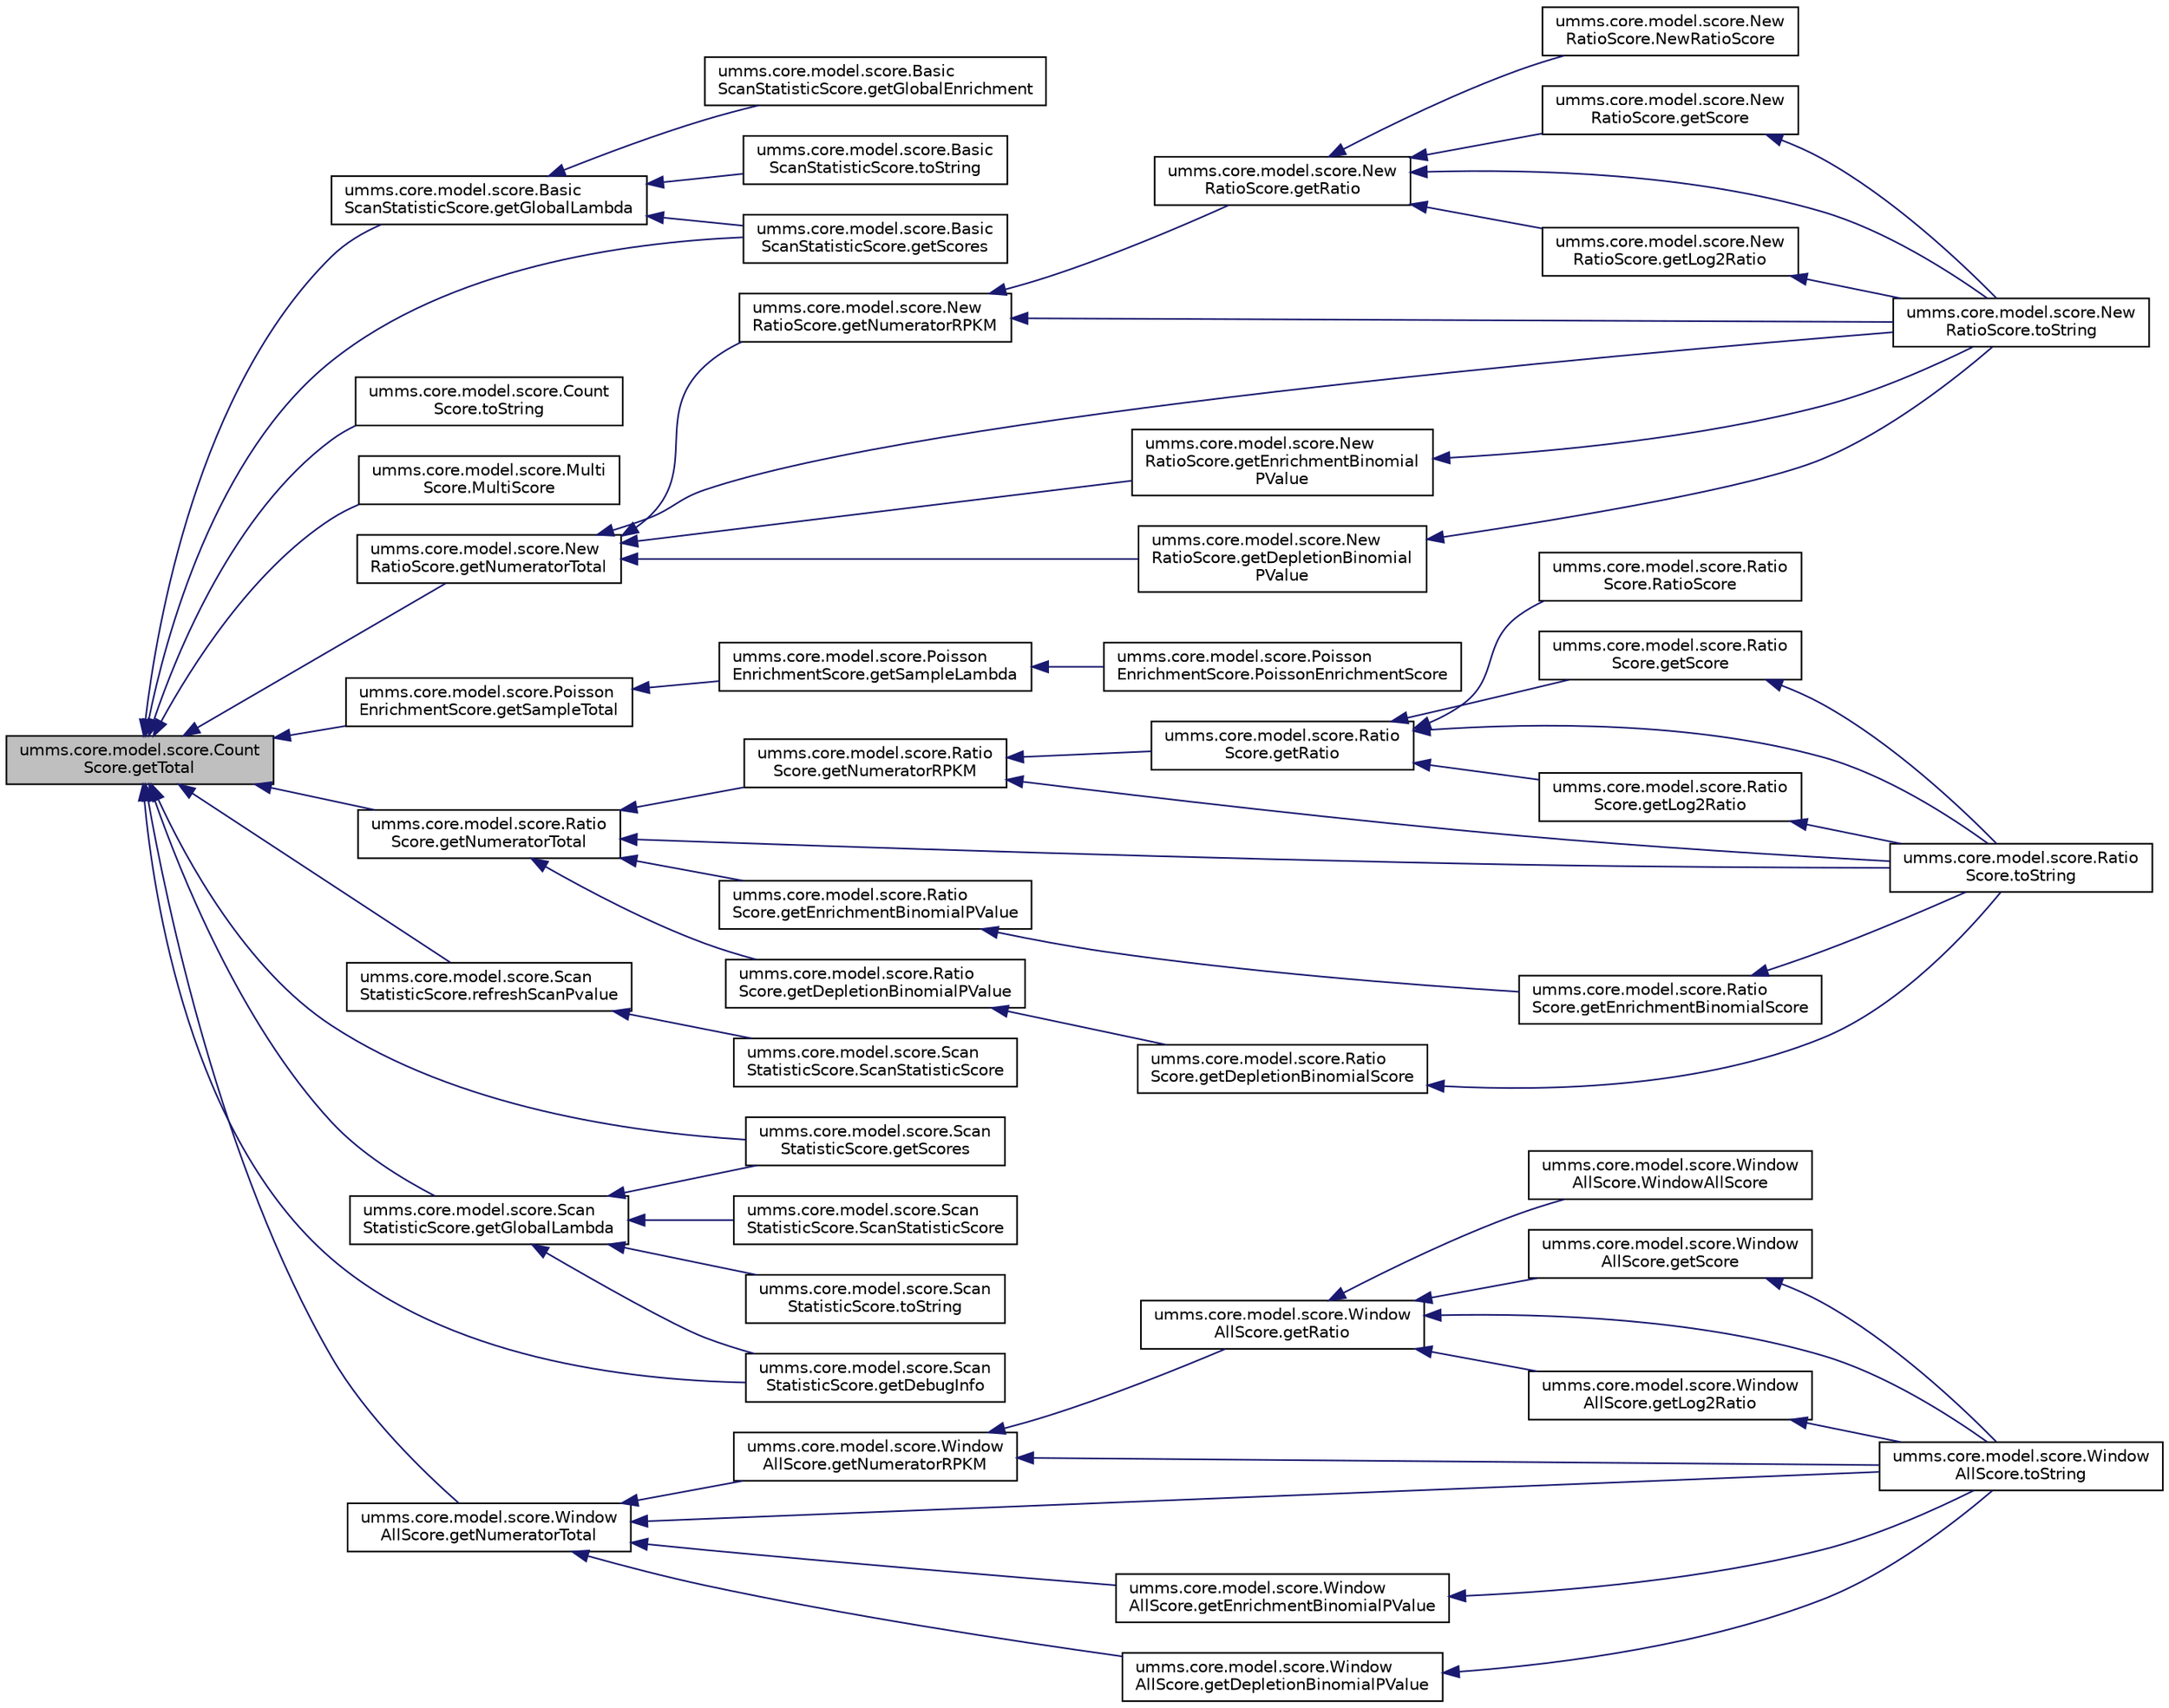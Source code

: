 digraph "umms.core.model.score.CountScore.getTotal"
{
  edge [fontname="Helvetica",fontsize="10",labelfontname="Helvetica",labelfontsize="10"];
  node [fontname="Helvetica",fontsize="10",shape=record];
  rankdir="LR";
  Node1 [label="umms.core.model.score.Count\lScore.getTotal",height=0.2,width=0.4,color="black", fillcolor="grey75", style="filled" fontcolor="black"];
  Node1 -> Node2 [dir="back",color="midnightblue",fontsize="10",style="solid"];
  Node2 [label="umms.core.model.score.Basic\lScanStatisticScore.getGlobalLambda",height=0.2,width=0.4,color="black", fillcolor="white", style="filled",URL="$classumms_1_1core_1_1model_1_1score_1_1_basic_scan_statistic_score.html#a6ebdc7a57a5a409e58a233de615036c2"];
  Node2 -> Node3 [dir="back",color="midnightblue",fontsize="10",style="solid"];
  Node3 [label="umms.core.model.score.Basic\lScanStatisticScore.getGlobalEnrichment",height=0.2,width=0.4,color="black", fillcolor="white", style="filled",URL="$classumms_1_1core_1_1model_1_1score_1_1_basic_scan_statistic_score.html#a7d0693db16d22a5bd0f5b746fcdb2b43"];
  Node2 -> Node4 [dir="back",color="midnightblue",fontsize="10",style="solid"];
  Node4 [label="umms.core.model.score.Basic\lScanStatisticScore.getScores",height=0.2,width=0.4,color="black", fillcolor="white", style="filled",URL="$classumms_1_1core_1_1model_1_1score_1_1_basic_scan_statistic_score.html#a7a19d5c09d09314d3f947991c1e8d086"];
  Node2 -> Node5 [dir="back",color="midnightblue",fontsize="10",style="solid"];
  Node5 [label="umms.core.model.score.Basic\lScanStatisticScore.toString",height=0.2,width=0.4,color="black", fillcolor="white", style="filled",URL="$classumms_1_1core_1_1model_1_1score_1_1_basic_scan_statistic_score.html#a194c4f41475e7094bc2cdded1ae26433"];
  Node1 -> Node4 [dir="back",color="midnightblue",fontsize="10",style="solid"];
  Node1 -> Node6 [dir="back",color="midnightblue",fontsize="10",style="solid"];
  Node6 [label="umms.core.model.score.Count\lScore.toString",height=0.2,width=0.4,color="black", fillcolor="white", style="filled",URL="$classumms_1_1core_1_1model_1_1score_1_1_count_score.html#a504281b5815d92da97dc3adf5c611fde"];
  Node1 -> Node7 [dir="back",color="midnightblue",fontsize="10",style="solid"];
  Node7 [label="umms.core.model.score.Multi\lScore.MultiScore",height=0.2,width=0.4,color="black", fillcolor="white", style="filled",URL="$classumms_1_1core_1_1model_1_1score_1_1_multi_score.html#a26d349111b0da6601d08e24d3e69e393"];
  Node1 -> Node8 [dir="back",color="midnightblue",fontsize="10",style="solid"];
  Node8 [label="umms.core.model.score.New\lRatioScore.getNumeratorTotal",height=0.2,width=0.4,color="black", fillcolor="white", style="filled",URL="$classumms_1_1core_1_1model_1_1score_1_1_new_ratio_score.html#a450ef192f2f085afc2a59d0687772b35"];
  Node8 -> Node9 [dir="back",color="midnightblue",fontsize="10",style="solid"];
  Node9 [label="umms.core.model.score.New\lRatioScore.getNumeratorRPKM",height=0.2,width=0.4,color="black", fillcolor="white", style="filled",URL="$classumms_1_1core_1_1model_1_1score_1_1_new_ratio_score.html#a5895395a7e81a482257c8f28175ba67a"];
  Node9 -> Node10 [dir="back",color="midnightblue",fontsize="10",style="solid"];
  Node10 [label="umms.core.model.score.New\lRatioScore.getRatio",height=0.2,width=0.4,color="black", fillcolor="white", style="filled",URL="$classumms_1_1core_1_1model_1_1score_1_1_new_ratio_score.html#a241f72296f12599ebbc03f6b6babc9b6"];
  Node10 -> Node11 [dir="back",color="midnightblue",fontsize="10",style="solid"];
  Node11 [label="umms.core.model.score.New\lRatioScore.NewRatioScore",height=0.2,width=0.4,color="black", fillcolor="white", style="filled",URL="$classumms_1_1core_1_1model_1_1score_1_1_new_ratio_score.html#a83993d531991259236168b39fdace95e"];
  Node10 -> Node12 [dir="back",color="midnightblue",fontsize="10",style="solid"];
  Node12 [label="umms.core.model.score.New\lRatioScore.getScore",height=0.2,width=0.4,color="black", fillcolor="white", style="filled",URL="$classumms_1_1core_1_1model_1_1score_1_1_new_ratio_score.html#abc8dd462110ee0768011709ea84b9346"];
  Node12 -> Node13 [dir="back",color="midnightblue",fontsize="10",style="solid"];
  Node13 [label="umms.core.model.score.New\lRatioScore.toString",height=0.2,width=0.4,color="black", fillcolor="white", style="filled",URL="$classumms_1_1core_1_1model_1_1score_1_1_new_ratio_score.html#ae8767f8a4d1aa3613992cb4f43119669"];
  Node10 -> Node14 [dir="back",color="midnightblue",fontsize="10",style="solid"];
  Node14 [label="umms.core.model.score.New\lRatioScore.getLog2Ratio",height=0.2,width=0.4,color="black", fillcolor="white", style="filled",URL="$classumms_1_1core_1_1model_1_1score_1_1_new_ratio_score.html#a138a5c44c26357eede46db62a0030899"];
  Node14 -> Node13 [dir="back",color="midnightblue",fontsize="10",style="solid"];
  Node10 -> Node13 [dir="back",color="midnightblue",fontsize="10",style="solid"];
  Node9 -> Node13 [dir="back",color="midnightblue",fontsize="10",style="solid"];
  Node8 -> Node15 [dir="back",color="midnightblue",fontsize="10",style="solid"];
  Node15 [label="umms.core.model.score.New\lRatioScore.getEnrichmentBinomial\lPValue",height=0.2,width=0.4,color="black", fillcolor="white", style="filled",URL="$classumms_1_1core_1_1model_1_1score_1_1_new_ratio_score.html#a536d07d5066c4e0ddfee6f73f3dfaac0"];
  Node15 -> Node13 [dir="back",color="midnightblue",fontsize="10",style="solid"];
  Node8 -> Node16 [dir="back",color="midnightblue",fontsize="10",style="solid"];
  Node16 [label="umms.core.model.score.New\lRatioScore.getDepletionBinomial\lPValue",height=0.2,width=0.4,color="black", fillcolor="white", style="filled",URL="$classumms_1_1core_1_1model_1_1score_1_1_new_ratio_score.html#aa01e2e91cb8482d0d67493814b8afa4a"];
  Node16 -> Node13 [dir="back",color="midnightblue",fontsize="10",style="solid"];
  Node8 -> Node13 [dir="back",color="midnightblue",fontsize="10",style="solid"];
  Node1 -> Node17 [dir="back",color="midnightblue",fontsize="10",style="solid"];
  Node17 [label="umms.core.model.score.Poisson\lEnrichmentScore.getSampleTotal",height=0.2,width=0.4,color="black", fillcolor="white", style="filled",URL="$classumms_1_1core_1_1model_1_1score_1_1_poisson_enrichment_score.html#a957d28b38461eee75b99a6228d24a966"];
  Node17 -> Node18 [dir="back",color="midnightblue",fontsize="10",style="solid"];
  Node18 [label="umms.core.model.score.Poisson\lEnrichmentScore.getSampleLambda",height=0.2,width=0.4,color="black", fillcolor="white", style="filled",URL="$classumms_1_1core_1_1model_1_1score_1_1_poisson_enrichment_score.html#a0c84aab1e90ecb51a6cbb37bc64b71cc"];
  Node18 -> Node19 [dir="back",color="midnightblue",fontsize="10",style="solid"];
  Node19 [label="umms.core.model.score.Poisson\lEnrichmentScore.PoissonEnrichmentScore",height=0.2,width=0.4,color="black", fillcolor="white", style="filled",URL="$classumms_1_1core_1_1model_1_1score_1_1_poisson_enrichment_score.html#a51283d47ccb7a2c89580dff633705532"];
  Node1 -> Node20 [dir="back",color="midnightblue",fontsize="10",style="solid"];
  Node20 [label="umms.core.model.score.Ratio\lScore.getNumeratorTotal",height=0.2,width=0.4,color="black", fillcolor="white", style="filled",URL="$classumms_1_1core_1_1model_1_1score_1_1_ratio_score.html#acb1ab9baaeec7bc88420b065a09a4060"];
  Node20 -> Node21 [dir="back",color="midnightblue",fontsize="10",style="solid"];
  Node21 [label="umms.core.model.score.Ratio\lScore.getNumeratorRPKM",height=0.2,width=0.4,color="black", fillcolor="white", style="filled",URL="$classumms_1_1core_1_1model_1_1score_1_1_ratio_score.html#afe24f7cc069f72f5f01dd4dabe558bda"];
  Node21 -> Node22 [dir="back",color="midnightblue",fontsize="10",style="solid"];
  Node22 [label="umms.core.model.score.Ratio\lScore.getRatio",height=0.2,width=0.4,color="black", fillcolor="white", style="filled",URL="$classumms_1_1core_1_1model_1_1score_1_1_ratio_score.html#a68c52e528d1195138124c85d638eba7c"];
  Node22 -> Node23 [dir="back",color="midnightblue",fontsize="10",style="solid"];
  Node23 [label="umms.core.model.score.Ratio\lScore.RatioScore",height=0.2,width=0.4,color="black", fillcolor="white", style="filled",URL="$classumms_1_1core_1_1model_1_1score_1_1_ratio_score.html#af1d338039c3759e76a56e44dde7b47d1"];
  Node22 -> Node24 [dir="back",color="midnightblue",fontsize="10",style="solid"];
  Node24 [label="umms.core.model.score.Ratio\lScore.getScore",height=0.2,width=0.4,color="black", fillcolor="white", style="filled",URL="$classumms_1_1core_1_1model_1_1score_1_1_ratio_score.html#a65ac8a6fe0603eb99cd0ba1de0302097"];
  Node24 -> Node25 [dir="back",color="midnightblue",fontsize="10",style="solid"];
  Node25 [label="umms.core.model.score.Ratio\lScore.toString",height=0.2,width=0.4,color="black", fillcolor="white", style="filled",URL="$classumms_1_1core_1_1model_1_1score_1_1_ratio_score.html#a9edd203098275f6033a924790560832d"];
  Node22 -> Node26 [dir="back",color="midnightblue",fontsize="10",style="solid"];
  Node26 [label="umms.core.model.score.Ratio\lScore.getLog2Ratio",height=0.2,width=0.4,color="black", fillcolor="white", style="filled",URL="$classumms_1_1core_1_1model_1_1score_1_1_ratio_score.html#a8dc892f53be6a5499835d5e61ac919a7"];
  Node26 -> Node25 [dir="back",color="midnightblue",fontsize="10",style="solid"];
  Node22 -> Node25 [dir="back",color="midnightblue",fontsize="10",style="solid"];
  Node21 -> Node25 [dir="back",color="midnightblue",fontsize="10",style="solid"];
  Node20 -> Node27 [dir="back",color="midnightblue",fontsize="10",style="solid"];
  Node27 [label="umms.core.model.score.Ratio\lScore.getEnrichmentBinomialPValue",height=0.2,width=0.4,color="black", fillcolor="white", style="filled",URL="$classumms_1_1core_1_1model_1_1score_1_1_ratio_score.html#a33c05dfce5f5378a5abf2b8611b7efcd"];
  Node27 -> Node28 [dir="back",color="midnightblue",fontsize="10",style="solid"];
  Node28 [label="umms.core.model.score.Ratio\lScore.getEnrichmentBinomialScore",height=0.2,width=0.4,color="black", fillcolor="white", style="filled",URL="$classumms_1_1core_1_1model_1_1score_1_1_ratio_score.html#a359817dbe99da022226d340298d05dba"];
  Node28 -> Node25 [dir="back",color="midnightblue",fontsize="10",style="solid"];
  Node20 -> Node29 [dir="back",color="midnightblue",fontsize="10",style="solid"];
  Node29 [label="umms.core.model.score.Ratio\lScore.getDepletionBinomialPValue",height=0.2,width=0.4,color="black", fillcolor="white", style="filled",URL="$classumms_1_1core_1_1model_1_1score_1_1_ratio_score.html#a493eb53da0b3502bea226ca41d6f69b7"];
  Node29 -> Node30 [dir="back",color="midnightblue",fontsize="10",style="solid"];
  Node30 [label="umms.core.model.score.Ratio\lScore.getDepletionBinomialScore",height=0.2,width=0.4,color="black", fillcolor="white", style="filled",URL="$classumms_1_1core_1_1model_1_1score_1_1_ratio_score.html#a3d251d4c7a5c760668e457c6a94f03f0"];
  Node30 -> Node25 [dir="back",color="midnightblue",fontsize="10",style="solid"];
  Node20 -> Node25 [dir="back",color="midnightblue",fontsize="10",style="solid"];
  Node1 -> Node31 [dir="back",color="midnightblue",fontsize="10",style="solid"];
  Node31 [label="umms.core.model.score.Scan\lStatisticScore.refreshScanPvalue",height=0.2,width=0.4,color="black", fillcolor="white", style="filled",URL="$classumms_1_1core_1_1model_1_1score_1_1_scan_statistic_score.html#ac9d683c8f1fa4c0ca858610426c3c8db"];
  Node31 -> Node32 [dir="back",color="midnightblue",fontsize="10",style="solid"];
  Node32 [label="umms.core.model.score.Scan\lStatisticScore.ScanStatisticScore",height=0.2,width=0.4,color="black", fillcolor="white", style="filled",URL="$classumms_1_1core_1_1model_1_1score_1_1_scan_statistic_score.html#a2395419532a1aad94301d88ec0f98122"];
  Node1 -> Node33 [dir="back",color="midnightblue",fontsize="10",style="solid"];
  Node33 [label="umms.core.model.score.Scan\lStatisticScore.getGlobalLambda",height=0.2,width=0.4,color="black", fillcolor="white", style="filled",URL="$classumms_1_1core_1_1model_1_1score_1_1_scan_statistic_score.html#aa11ef30139134a9dd645e3470ca94a40"];
  Node33 -> Node34 [dir="back",color="midnightblue",fontsize="10",style="solid"];
  Node34 [label="umms.core.model.score.Scan\lStatisticScore.ScanStatisticScore",height=0.2,width=0.4,color="black", fillcolor="white", style="filled",URL="$classumms_1_1core_1_1model_1_1score_1_1_scan_statistic_score.html#a400bc76a98137a85b80e2da0c1708cdb"];
  Node33 -> Node35 [dir="back",color="midnightblue",fontsize="10",style="solid"];
  Node35 [label="umms.core.model.score.Scan\lStatisticScore.getScores",height=0.2,width=0.4,color="black", fillcolor="white", style="filled",URL="$classumms_1_1core_1_1model_1_1score_1_1_scan_statistic_score.html#a16b8e6d7030540cc9f22c249cbc81cfe"];
  Node33 -> Node36 [dir="back",color="midnightblue",fontsize="10",style="solid"];
  Node36 [label="umms.core.model.score.Scan\lStatisticScore.getDebugInfo",height=0.2,width=0.4,color="black", fillcolor="white", style="filled",URL="$classumms_1_1core_1_1model_1_1score_1_1_scan_statistic_score.html#a392a0b75ab2921bd7b85361c63295f7c"];
  Node33 -> Node37 [dir="back",color="midnightblue",fontsize="10",style="solid"];
  Node37 [label="umms.core.model.score.Scan\lStatisticScore.toString",height=0.2,width=0.4,color="black", fillcolor="white", style="filled",URL="$classumms_1_1core_1_1model_1_1score_1_1_scan_statistic_score.html#a4349f7847a60dd847beecdfe21b3251e"];
  Node1 -> Node35 [dir="back",color="midnightblue",fontsize="10",style="solid"];
  Node1 -> Node36 [dir="back",color="midnightblue",fontsize="10",style="solid"];
  Node1 -> Node38 [dir="back",color="midnightblue",fontsize="10",style="solid"];
  Node38 [label="umms.core.model.score.Window\lAllScore.getNumeratorTotal",height=0.2,width=0.4,color="black", fillcolor="white", style="filled",URL="$classumms_1_1core_1_1model_1_1score_1_1_window_all_score.html#a6961f90f44a7f5b9a1b9d3bb88f26ebc"];
  Node38 -> Node39 [dir="back",color="midnightblue",fontsize="10",style="solid"];
  Node39 [label="umms.core.model.score.Window\lAllScore.getNumeratorRPKM",height=0.2,width=0.4,color="black", fillcolor="white", style="filled",URL="$classumms_1_1core_1_1model_1_1score_1_1_window_all_score.html#a7727a0c2ed1fcfd74a7bf986a344c419"];
  Node39 -> Node40 [dir="back",color="midnightblue",fontsize="10",style="solid"];
  Node40 [label="umms.core.model.score.Window\lAllScore.getRatio",height=0.2,width=0.4,color="black", fillcolor="white", style="filled",URL="$classumms_1_1core_1_1model_1_1score_1_1_window_all_score.html#a6486ae7c419b77fa62e91550bd87617b"];
  Node40 -> Node41 [dir="back",color="midnightblue",fontsize="10",style="solid"];
  Node41 [label="umms.core.model.score.Window\lAllScore.WindowAllScore",height=0.2,width=0.4,color="black", fillcolor="white", style="filled",URL="$classumms_1_1core_1_1model_1_1score_1_1_window_all_score.html#aa20eebc9daa9c6ac43be442f2886716e"];
  Node40 -> Node42 [dir="back",color="midnightblue",fontsize="10",style="solid"];
  Node42 [label="umms.core.model.score.Window\lAllScore.getScore",height=0.2,width=0.4,color="black", fillcolor="white", style="filled",URL="$classumms_1_1core_1_1model_1_1score_1_1_window_all_score.html#a43b3c23abd2ac3c3bd49691656048433"];
  Node42 -> Node43 [dir="back",color="midnightblue",fontsize="10",style="solid"];
  Node43 [label="umms.core.model.score.Window\lAllScore.toString",height=0.2,width=0.4,color="black", fillcolor="white", style="filled",URL="$classumms_1_1core_1_1model_1_1score_1_1_window_all_score.html#ae16b092f09ab224551a0821363a86a48"];
  Node40 -> Node44 [dir="back",color="midnightblue",fontsize="10",style="solid"];
  Node44 [label="umms.core.model.score.Window\lAllScore.getLog2Ratio",height=0.2,width=0.4,color="black", fillcolor="white", style="filled",URL="$classumms_1_1core_1_1model_1_1score_1_1_window_all_score.html#accee1ff27647f8b6865ff770bb82c318"];
  Node44 -> Node43 [dir="back",color="midnightblue",fontsize="10",style="solid"];
  Node40 -> Node43 [dir="back",color="midnightblue",fontsize="10",style="solid"];
  Node39 -> Node43 [dir="back",color="midnightblue",fontsize="10",style="solid"];
  Node38 -> Node45 [dir="back",color="midnightblue",fontsize="10",style="solid"];
  Node45 [label="umms.core.model.score.Window\lAllScore.getEnrichmentBinomialPValue",height=0.2,width=0.4,color="black", fillcolor="white", style="filled",URL="$classumms_1_1core_1_1model_1_1score_1_1_window_all_score.html#a6e0eefcb0d6d9a2192030ff5daf093f4"];
  Node45 -> Node43 [dir="back",color="midnightblue",fontsize="10",style="solid"];
  Node38 -> Node46 [dir="back",color="midnightblue",fontsize="10",style="solid"];
  Node46 [label="umms.core.model.score.Window\lAllScore.getDepletionBinomialPValue",height=0.2,width=0.4,color="black", fillcolor="white", style="filled",URL="$classumms_1_1core_1_1model_1_1score_1_1_window_all_score.html#ad3e4a93c84529f4ff80bffc5f2c0f369"];
  Node46 -> Node43 [dir="back",color="midnightblue",fontsize="10",style="solid"];
  Node38 -> Node43 [dir="back",color="midnightblue",fontsize="10",style="solid"];
}
